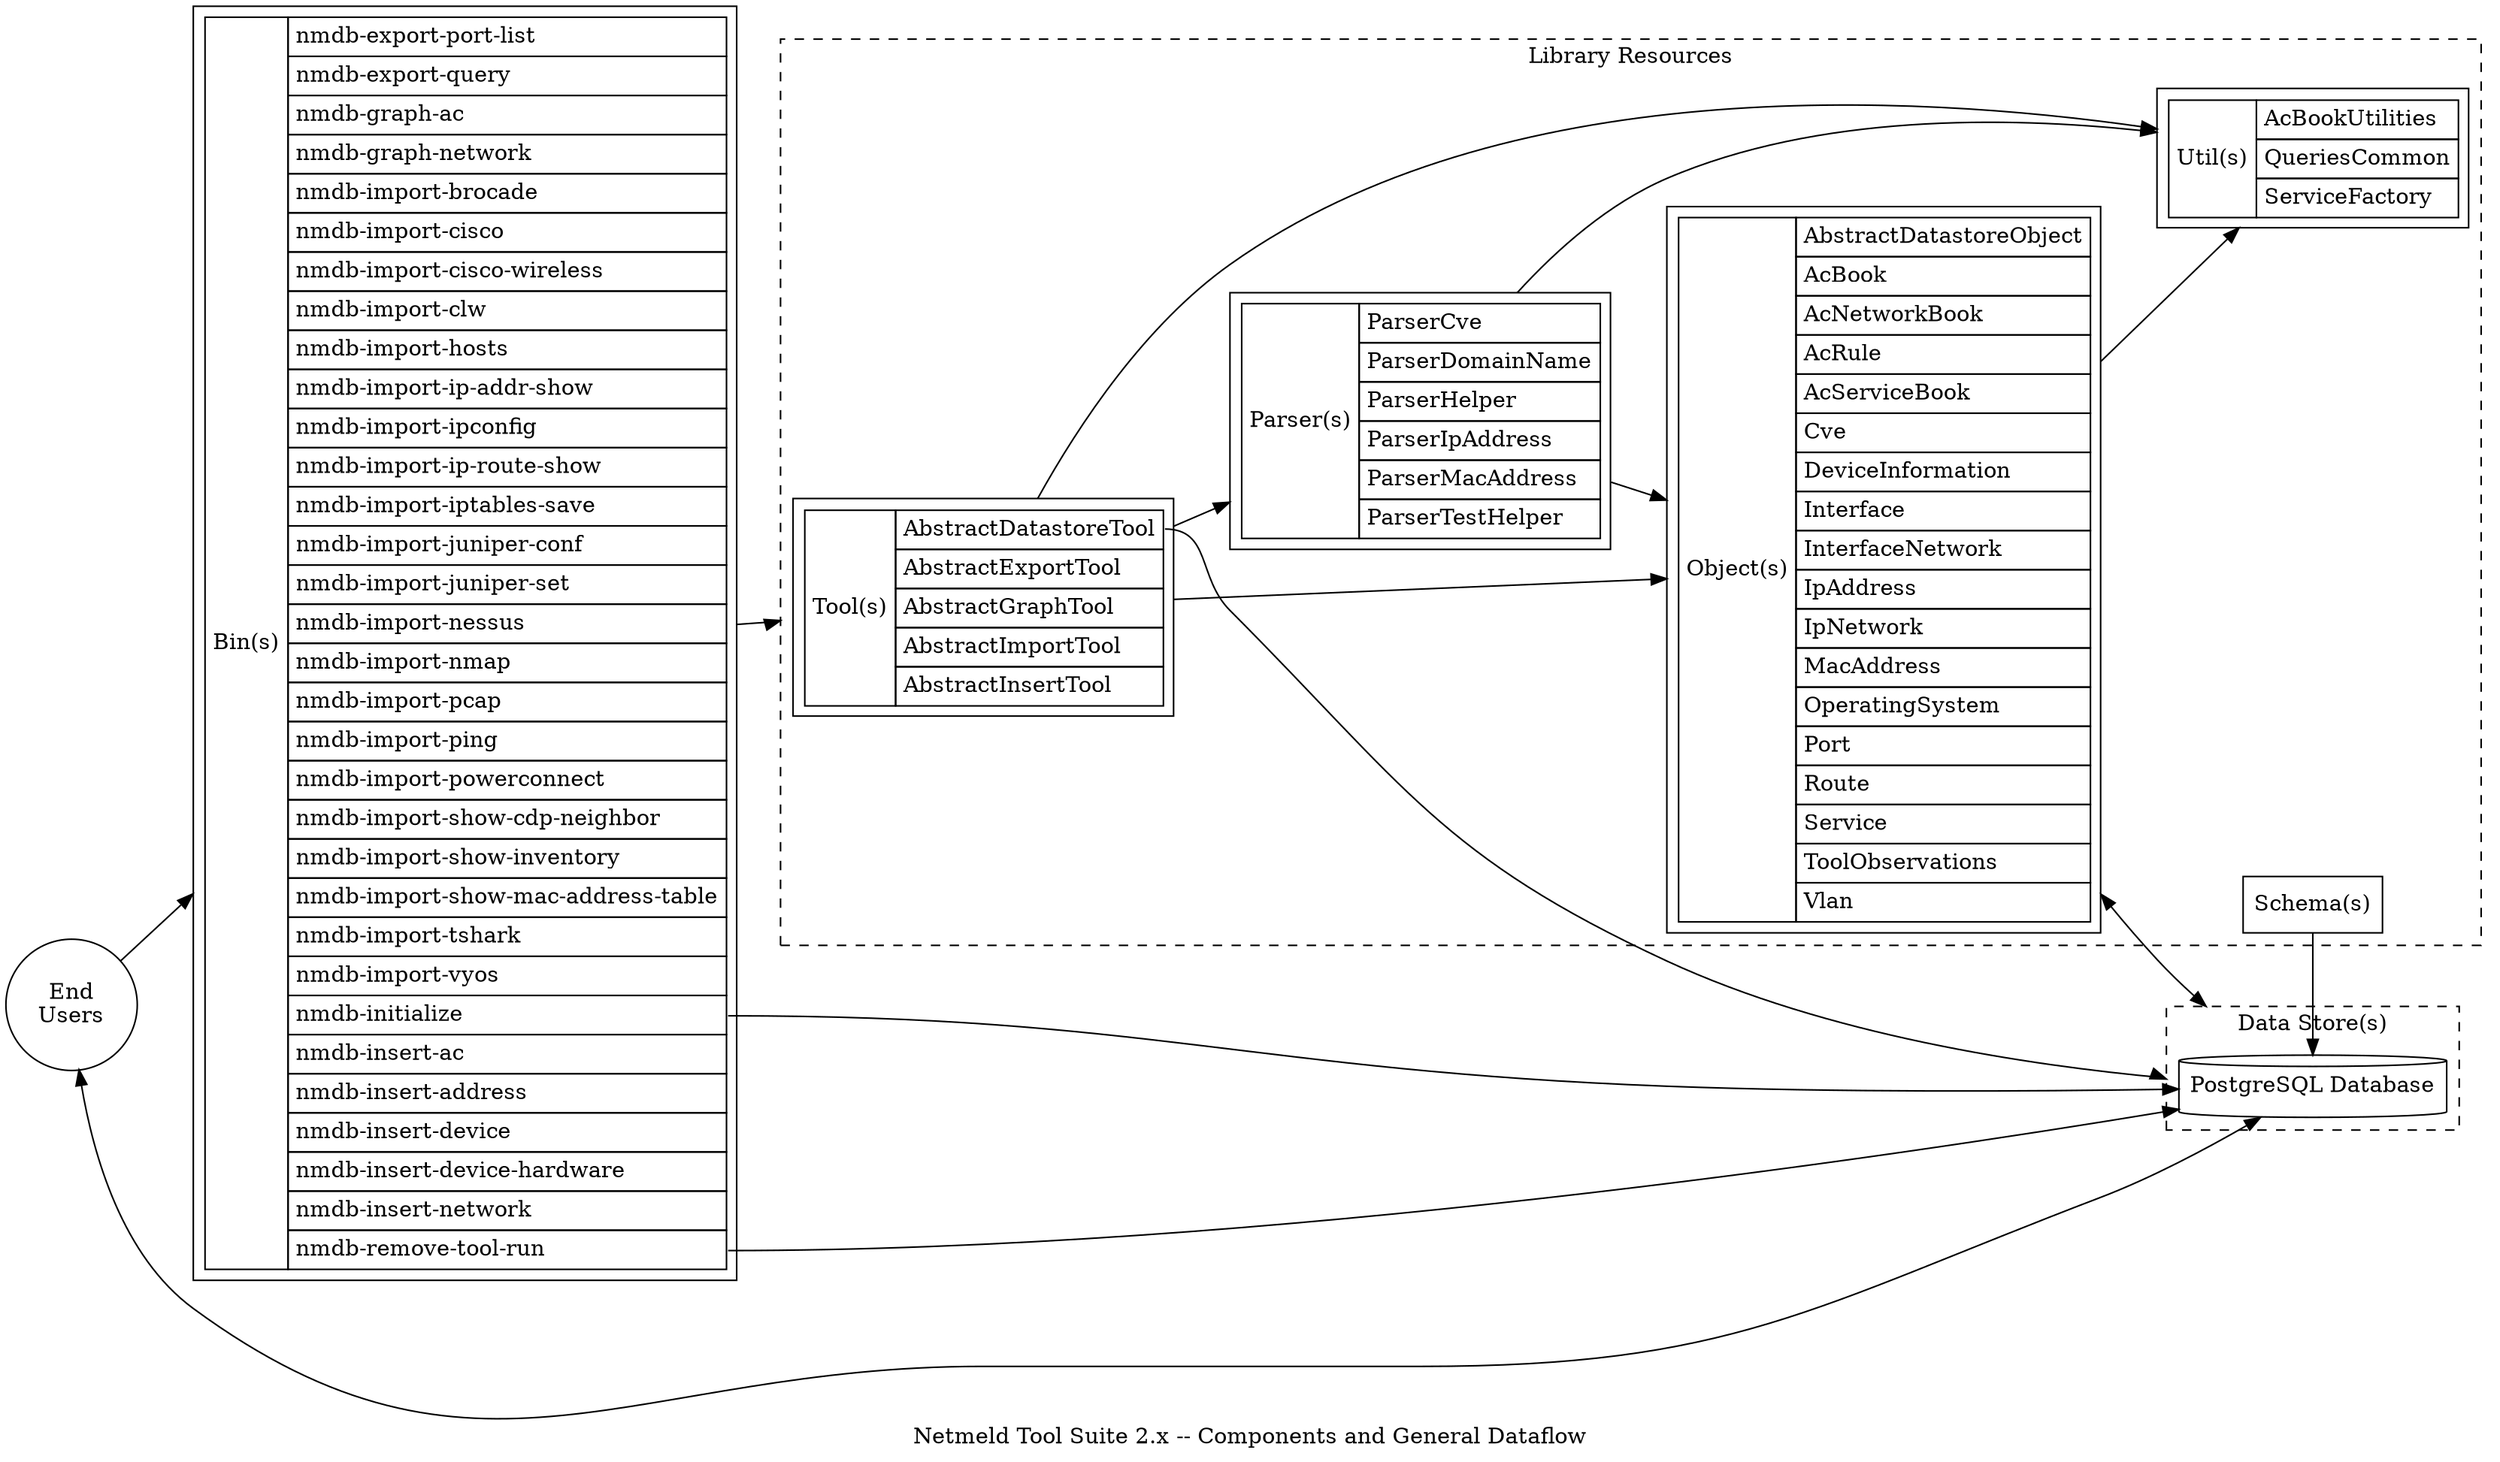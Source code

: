 digraph netmeld {
  rankdir=LR;
  nodesep=0.5;
  ranksep=0.5;
  newrank=true;
  splines=spline;
  compound=true;
  //concentrate=true; // NOTE: this incorrectly "hides" some lines

  label="Netmeld Tool Suite 2.x -- Components and General Dataflow";

  node[shape="circle"];
  users [label="End\nUsers"];

  // find . -iname "nmdb-*" -printf '%f\n' | sed -e 's/.cpp//g' | sort -u | sed -e 's/\(.*\)/<tr><td align="left">\1<\/td><\/tr>/g'

  node[shape="rectangle",margin=0.1];
  bins [label=<
    <table border="0" cellborder="1" cellspacing="0" cellpadding="4">
      <tr><td rowspan="33">Bin(s)</td></tr>
      <tr><td align="left">nmdb-export-port-list</td></tr>
      <tr><td align="left">nmdb-export-query</td></tr>
      <tr><td align="left">nmdb-graph-ac</td></tr>
      <tr><td align="left">nmdb-graph-network</td></tr>
      <tr><td align="left">nmdb-import-brocade</td></tr>
      <tr><td align="left">nmdb-import-cisco</td></tr>
      <tr><td align="left">nmdb-import-cisco-wireless</td></tr>
      <tr><td align="left">nmdb-import-clw</td></tr>
      <tr><td align="left">nmdb-import-hosts</td></tr>
      <tr><td align="left">nmdb-import-ip-addr-show</td></tr>
      <tr><td align="left">nmdb-import-ipconfig</td></tr>
      <tr><td align="left">nmdb-import-ip-route-show</td></tr>
      <tr><td align="left">nmdb-import-iptables-save</td></tr>
      <tr><td align="left">nmdb-import-juniper-conf</td></tr>
      <tr><td align="left">nmdb-import-juniper-set</td></tr>
      <tr><td align="left">nmdb-import-nessus</td></tr>
      <tr><td align="left">nmdb-import-nmap</td></tr>
      <tr><td align="left">nmdb-import-pcap</td></tr>
      <tr><td align="left">nmdb-import-ping</td></tr>
      <tr><td align="left">nmdb-import-powerconnect</td></tr>
      <tr><td align="left">nmdb-import-show-cdp-neighbor</td></tr>
      <tr><td align="left">nmdb-import-show-inventory</td></tr>
      <tr><td align="left">nmdb-import-show-mac-address-table</td></tr>
      <tr><td align="left">nmdb-import-tshark</td></tr>
      <tr><td align="left">nmdb-import-vyos</td></tr>
      <tr><td align="left" port="init">nmdb-initialize</td></tr>
      <tr><td align="left">nmdb-insert-ac</td></tr>
      <tr><td align="left">nmdb-insert-address</td></tr>
      <tr><td align="left">nmdb-insert-device</td></tr>
      <tr><td align="left">nmdb-insert-device-hardware</td></tr>
      <tr><td align="left">nmdb-insert-network</td></tr>
      <tr><td align="left" port="remove">nmdb-remove-tool-run</td></tr>
    </table>>];


  // find common/schemas -iname "*.hpp" -printf '%f\n' | sed -e 's/.hpp//g' | sort -u | sed -e 's/\(.*\)/<tr><td align="left">\1<\/td><\/tr>/g'

  subgraph cluster_lib {
    label="Library Resources";
    style="dashed";

    node[shape="rectangle",margin=0.1];
    objects [label=<
      <table border="0" cellborder="1" cellspacing="0" cellpadding="4">
        <tr><td rowspan="19">Object(s)</td></tr>
        <tr><td align="left">AbstractDatastoreObject</td></tr>
        <tr><td align="left">AcBook</td></tr>
        <tr><td align="left">AcNetworkBook</td></tr>
        <tr><td align="left">AcRule</td></tr>
        <tr><td align="left">AcServiceBook</td></tr>
        <tr><td align="left">Cve</td></tr>
        <tr><td align="left">DeviceInformation</td></tr>
        <tr><td align="left">Interface</td></tr>
        <tr><td align="left">InterfaceNetwork</td></tr>
        <tr><td align="left">IpAddress</td></tr>
        <tr><td align="left">IpNetwork</td></tr>
        <tr><td align="left">MacAddress</td></tr>
        <tr><td align="left">OperatingSystem</td></tr>
        <tr><td align="left">Port</td></tr>
        <tr><td align="left">Route</td></tr>
        <tr><td align="left">Service</td></tr>
        <tr><td align="left">ToolObservations</td></tr>
        <tr><td align="left">Vlan</td></tr>
      </table>>];
    parsers [label=<
      <table border="0" cellborder="1" cellspacing="0" cellpadding="4">
        <tr><td rowspan="7">Parser(s)</td></tr>
        <tr><td align="left">ParserCve</td></tr>
        <tr><td align="left">ParserDomainName</td></tr>
        <tr><td align="left">ParserHelper</td></tr>
        <tr><td align="left">ParserIpAddress</td></tr>
        <tr><td align="left">ParserMacAddress</td></tr>
        <tr><td align="left">ParserTestHelper</td></tr>
      </table>>];
    tools [label=<
      <table border="0" cellborder="1" cellspacing="0" cellpadding="4">
        <tr><td rowspan="6">Tool(s)</td></tr>
        <tr><td align="left" port="dstool">AbstractDatastoreTool</td></tr>
        <tr><td align="left">AbstractExportTool</td></tr>
        <tr><td align="left">AbstractGraphTool</td></tr>
        <tr><td align="left">AbstractImportTool</td></tr>
        <tr><td align="left">AbstractInsertTool</td></tr>
      </table>>];
    utils [label=<
      <table border="0" cellborder="1" cellspacing="0" cellpadding="4">
        <tr><td rowspan="4">Util(s)</td></tr>
        <tr><td align="left">AcBookUtilities</td></tr>
        <tr><td align="left">QueriesCommon</td></tr>
        <tr><td align="left">ServiceFactory</td></tr>
      </table>>];

    schemas [label="Schema(s)"];
  }

  subgraph cluster_datastore {
    label="Data Store(s)";
    style="dashed";

    node [shape="cylinder"];
    psqldb [label="PostgreSQL Database"];
  }


  {rank=same; schemas psqldb};

  users->bins;
  users->psqldb [dir="both"];
  schemas->psqldb;
  objects->psqldb [dir="both", lhead="cluster_datastore"];
  bins->tools [lhead="cluster_lib"];
  bins:init->psqldb;
  bins:remove->psqldb;
  tools->{parsers objects utils};
  tools:dstool->psqldb [lhead="cluster_datastore"];
  parsers->{objects utils};
  objects->utils;
}
